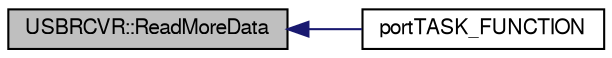 digraph G
{
  bgcolor="transparent";
  edge [fontname="FreeSans",fontsize=10,labelfontname="FreeSans",labelfontsize=10];
  node [fontname="FreeSans",fontsize=10,shape=record];
  rankdir=LR;
  Node1 [label="USBRCVR::ReadMoreData",height=0.2,width=0.4,color="black", fillcolor="grey75", style="filled" fontcolor="black"];
  Node1 -> Node2 [dir=back,color="midnightblue",fontsize=10,style="solid",fontname="FreeSans"];
  Node2 [label="portTASK_FUNCTION",height=0.2,width=0.4,color="black",URL="$usb_tasks_8cpp.html#bf532eb4d4d55d51477ea9534ab711ca"];
}
